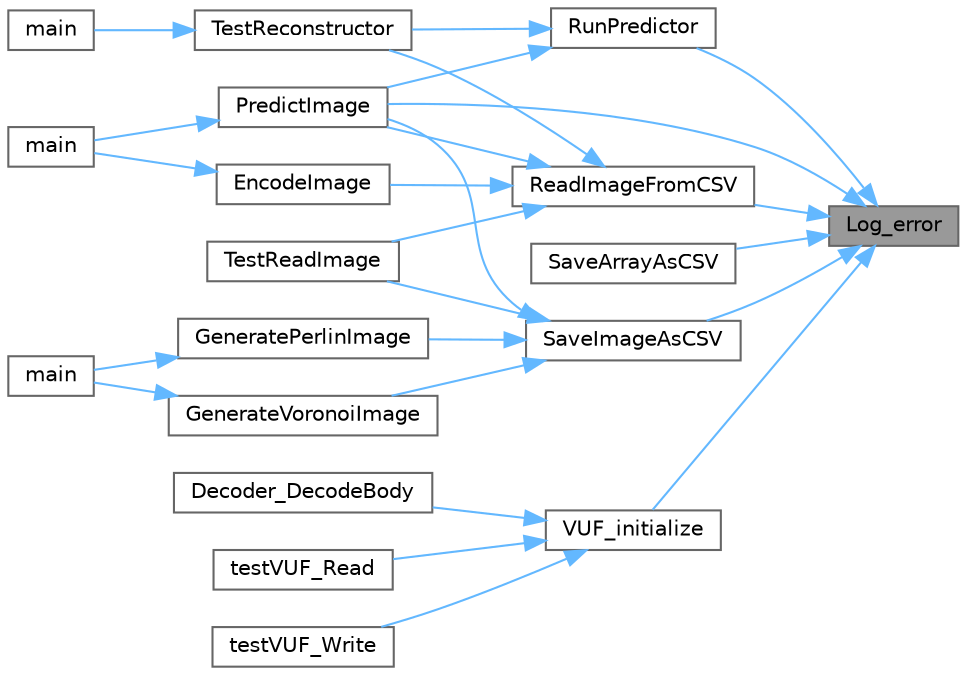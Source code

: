 digraph "Log_error"
{
 // LATEX_PDF_SIZE
  bgcolor="transparent";
  edge [fontname=Helvetica,fontsize=10,labelfontname=Helvetica,labelfontsize=10];
  node [fontname=Helvetica,fontsize=10,shape=box,height=0.2,width=0.4];
  rankdir="RL";
  Node1 [id="Node000001",label="Log_error",height=0.2,width=0.4,color="gray40", fillcolor="grey60", style="filled", fontcolor="black",tooltip=" "];
  Node1 -> Node2 [id="edge49_Node000001_Node000002",dir="back",color="steelblue1",style="solid",tooltip=" "];
  Node2 [id="Node000002",label="PredictImage",height=0.2,width=0.4,color="grey40", fillcolor="white", style="filled",URL="$d6/d92/generate__image_8c.html#a7fae527c979b4b287e1f9672c8d2c366",tooltip=" "];
  Node2 -> Node3 [id="edge50_Node000002_Node000003",dir="back",color="steelblue1",style="solid",tooltip=" "];
  Node3 [id="Node000003",label="main",height=0.2,width=0.4,color="grey40", fillcolor="white", style="filled",URL="$da/db2/compressor_8c.html#a048af25ea3eb0571ab780e44e221650e",tooltip=" "];
  Node1 -> Node4 [id="edge51_Node000001_Node000004",dir="back",color="steelblue1",style="solid",tooltip=" "];
  Node4 [id="Node000004",label="ReadImageFromCSV",height=0.2,width=0.4,color="grey40", fillcolor="white", style="filled",URL="$df/df6/csv-io_8c.html#aba677341d6fd704867c56e0b5d6f3fc3",tooltip=" "];
  Node4 -> Node5 [id="edge52_Node000004_Node000005",dir="back",color="steelblue1",style="solid",tooltip=" "];
  Node5 [id="Node000005",label="EncodeImage",height=0.2,width=0.4,color="grey40", fillcolor="white", style="filled",URL="$d6/d92/generate__image_8c.html#a29f9d24093c99f0e47133d90ea4286e6",tooltip=" "];
  Node5 -> Node3 [id="edge53_Node000005_Node000003",dir="back",color="steelblue1",style="solid",tooltip=" "];
  Node4 -> Node2 [id="edge54_Node000004_Node000002",dir="back",color="steelblue1",style="solid",tooltip=" "];
  Node4 -> Node6 [id="edge55_Node000004_Node000006",dir="back",color="steelblue1",style="solid",tooltip=" "];
  Node6 [id="Node000006",label="TestReadImage",height=0.2,width=0.4,color="grey40", fillcolor="white", style="filled",URL="$d6/d92/generate__image_8c.html#aac70a37466945a2c91d42fbfb9d1dcbb",tooltip=" "];
  Node4 -> Node7 [id="edge56_Node000004_Node000007",dir="back",color="steelblue1",style="solid",tooltip=" "];
  Node7 [id="Node000007",label="TestReconstructor",height=0.2,width=0.4,color="grey40", fillcolor="white", style="filled",URL="$d6/dce/reconstructor_8c.html#aadb567bbc159d00d6334e2eb36e6e253",tooltip=" "];
  Node7 -> Node8 [id="edge57_Node000007_Node000008",dir="back",color="steelblue1",style="solid",tooltip=" "];
  Node8 [id="Node000008",label="main",height=0.2,width=0.4,color="grey40", fillcolor="white", style="filled",URL="$df/dee/decompressor_8c.html#a048af25ea3eb0571ab780e44e221650e",tooltip=" "];
  Node1 -> Node9 [id="edge58_Node000001_Node000009",dir="back",color="steelblue1",style="solid",tooltip=" "];
  Node9 [id="Node000009",label="RunPredictor",height=0.2,width=0.4,color="grey40", fillcolor="white", style="filled",URL="$db/d25/predictor_8c.html#a4a94804509574a94d896a4164802bcd2",tooltip=" "];
  Node9 -> Node2 [id="edge59_Node000009_Node000002",dir="back",color="steelblue1",style="solid",tooltip=" "];
  Node9 -> Node7 [id="edge60_Node000009_Node000007",dir="back",color="steelblue1",style="solid",tooltip=" "];
  Node1 -> Node10 [id="edge61_Node000001_Node000010",dir="back",color="steelblue1",style="solid",tooltip=" "];
  Node10 [id="Node000010",label="SaveArrayAsCSV",height=0.2,width=0.4,color="grey40", fillcolor="white", style="filled",URL="$df/df6/csv-io_8c.html#a3e3e00c9789afb1d2f5f2c7004bd82ad",tooltip=" "];
  Node1 -> Node11 [id="edge62_Node000001_Node000011",dir="back",color="steelblue1",style="solid",tooltip=" "];
  Node11 [id="Node000011",label="SaveImageAsCSV",height=0.2,width=0.4,color="grey40", fillcolor="white", style="filled",URL="$df/df6/csv-io_8c.html#a214fc383a5cb483508da7bb0449a9528",tooltip=" "];
  Node11 -> Node12 [id="edge63_Node000011_Node000012",dir="back",color="steelblue1",style="solid",tooltip=" "];
  Node12 [id="Node000012",label="GeneratePerlinImage",height=0.2,width=0.4,color="grey40", fillcolor="white", style="filled",URL="$d1/d32/perlin__noise_8c.html#a6d727efa497a4b992c90483602583515",tooltip=" "];
  Node12 -> Node13 [id="edge64_Node000012_Node000013",dir="back",color="steelblue1",style="solid",tooltip=" "];
  Node13 [id="Node000013",label="main",height=0.2,width=0.4,color="grey40", fillcolor="white", style="filled",URL="$d1/d6e/image__handler_8c.html#a048af25ea3eb0571ab780e44e221650e",tooltip=" "];
  Node11 -> Node14 [id="edge65_Node000011_Node000014",dir="back",color="steelblue1",style="solid",tooltip=" "];
  Node14 [id="Node000014",label="GenerateVoronoiImage",height=0.2,width=0.4,color="grey40", fillcolor="white", style="filled",URL="$d6/d92/generate__image_8c.html#a450c7f9206bff8de0c177e34e6b5bcf4",tooltip=" "];
  Node14 -> Node13 [id="edge66_Node000014_Node000013",dir="back",color="steelblue1",style="solid",tooltip=" "];
  Node11 -> Node2 [id="edge67_Node000011_Node000002",dir="back",color="steelblue1",style="solid",tooltip=" "];
  Node11 -> Node6 [id="edge68_Node000011_Node000006",dir="back",color="steelblue1",style="solid",tooltip=" "];
  Node1 -> Node15 [id="edge69_Node000001_Node000015",dir="back",color="steelblue1",style="solid",tooltip=" "];
  Node15 [id="Node000015",label="VUF_initialize",height=0.2,width=0.4,color="grey40", fillcolor="white", style="filled",URL="$d7/db9/var_int_file___i_o_8c.html#a07ca21a87dab6f536b7f4d69050f5602",tooltip=" "];
  Node15 -> Node16 [id="edge70_Node000015_Node000016",dir="back",color="steelblue1",style="solid",tooltip=" "];
  Node16 [id="Node000016",label="Decoder_DecodeBody",height=0.2,width=0.4,color="grey40", fillcolor="white", style="filled",URL="$d6/d19/decoder_8c.html#aed4e95d0c6d50bc3f99264337e2f9fb8",tooltip=" "];
  Node15 -> Node17 [id="edge71_Node000015_Node000017",dir="back",color="steelblue1",style="solid",tooltip=" "];
  Node17 [id="Node000017",label="testVUF_Read",height=0.2,width=0.4,color="grey40", fillcolor="white", style="filled",URL="$d8/dd4/test__var_int_8c.html#aaac61ccbc34855ae728a8a9d45db1105",tooltip=" "];
  Node15 -> Node18 [id="edge72_Node000015_Node000018",dir="back",color="steelblue1",style="solid",tooltip=" "];
  Node18 [id="Node000018",label="testVUF_Write",height=0.2,width=0.4,color="grey40", fillcolor="white", style="filled",URL="$d8/dd4/test__var_int_8c.html#af925d49ae82dafea37f82c0d044a6308",tooltip=" "];
}
